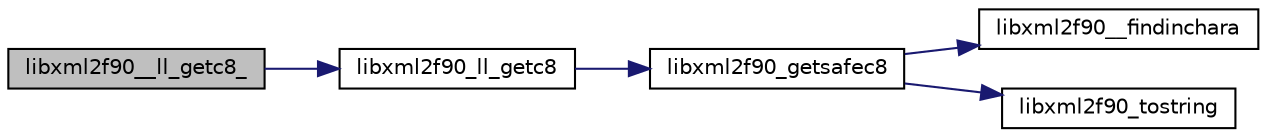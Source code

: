 digraph "libxml2f90__ll_getc8_"
{
 // LATEX_PDF_SIZE
  edge [fontname="Helvetica",fontsize="10",labelfontname="Helvetica",labelfontsize="10"];
  node [fontname="Helvetica",fontsize="10",shape=record];
  rankdir="LR";
  Node1 [label="libxml2f90__ll_getc8_",height=0.2,width=0.4,color="black", fillcolor="grey75", style="filled", fontcolor="black",tooltip=" "];
  Node1 -> Node2 [color="midnightblue",fontsize="10",style="solid"];
  Node2 [label="libxml2f90_ll_getc8",height=0.2,width=0.4,color="black", fillcolor="white", style="filled",URL="$libxml2f90_8f90__pp_8f90.html#a6a5ed182d7a75ff001e4372fb131e07c",tooltip=" "];
  Node2 -> Node3 [color="midnightblue",fontsize="10",style="solid"];
  Node3 [label="libxml2f90_getsafec8",height=0.2,width=0.4,color="black", fillcolor="white", style="filled",URL="$libxml2f90_8f90__pp_8f90.html#a9ba5ab680800c28b4f9d6ceb0e8aa3f4",tooltip=" "];
  Node3 -> Node4 [color="midnightblue",fontsize="10",style="solid"];
  Node4 [label="libxml2f90__findinchara",height=0.2,width=0.4,color="black", fillcolor="white", style="filled",URL="$libxml2f90_8f90__pp_8f90.html#a32693bbc0bcd62439a95f4e0a2d4da6d",tooltip=" "];
  Node3 -> Node5 [color="midnightblue",fontsize="10",style="solid"];
  Node5 [label="libxml2f90_tostring",height=0.2,width=0.4,color="black", fillcolor="white", style="filled",URL="$libxml2f90_8f90__pp_8f90.html#ad6bcb9b8b86b4f88c534b842dc1bd9a1",tooltip=" "];
}
